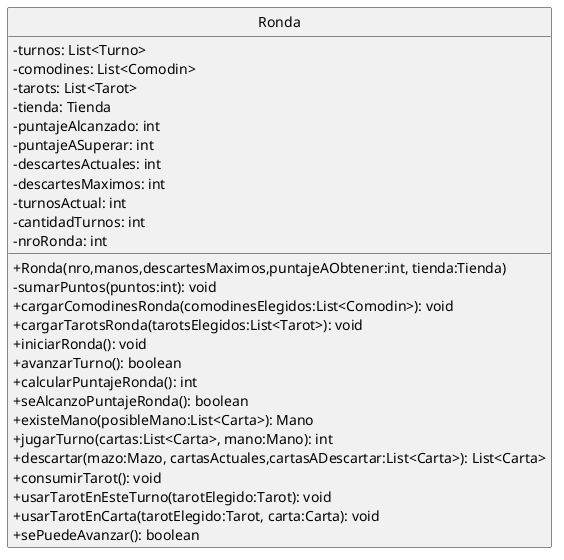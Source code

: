 @startuml Diagrama de Clases

skinparam monochrome true
hide circle
skinparam classAttributeIconSize 0

class Ronda {
    -turnos: List<Turno>
    -comodines: List<Comodin>
    -tarots: List<Tarot>
    -tienda: Tienda
    -puntajeAlcanzado: int
    -puntajeASuperar: int
    -descartesActuales: int
    -descartesMaximos: int
    -turnosActual: int
    -cantidadTurnos: int
    -nroRonda: int

    +Ronda(nro,manos,descartesMaximos,puntajeAObtener:int, tienda:Tienda)
    -sumarPuntos(puntos:int): void
    +cargarComodinesRonda(comodinesElegidos:List<Comodin>): void
    +cargarTarotsRonda(tarotsElegidos:List<Tarot>): void
    +iniciarRonda(): void
    +avanzarTurno(): boolean
    +calcularPuntajeRonda(): int
    +seAlcanzoPuntajeRonda(): boolean
    +existeMano(posibleMano:List<Carta>): Mano
    +jugarTurno(cartas:List<Carta>, mano:Mano): int
    +descartar(mazo:Mazo, cartasActuales,cartasADescartar:List<Carta>): List<Carta>
    +consumirTarot(): void
    +usarTarotEnEsteTurno(tarotElegido:Tarot): void
    +usarTarotEnCarta(tarotElegido:Tarot, carta:Carta): void
    +sePuedeAvanzar(): boolean
}

@enduml